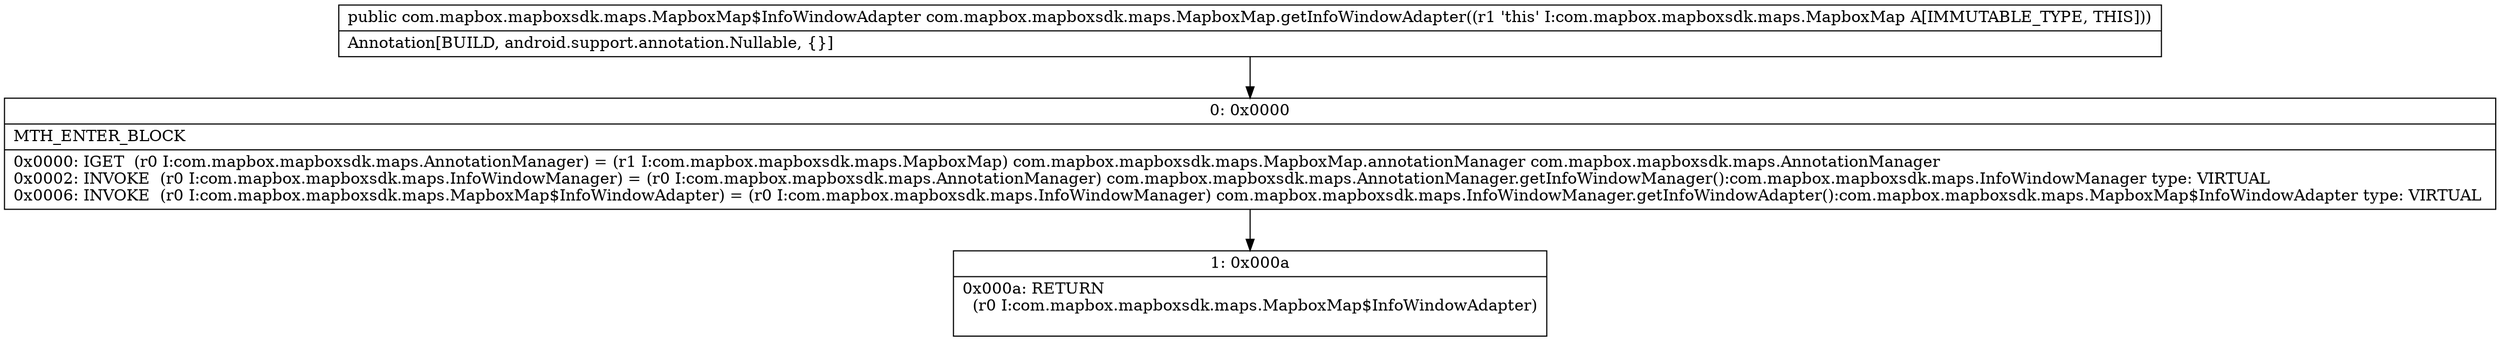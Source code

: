 digraph "CFG forcom.mapbox.mapboxsdk.maps.MapboxMap.getInfoWindowAdapter()Lcom\/mapbox\/mapboxsdk\/maps\/MapboxMap$InfoWindowAdapter;" {
Node_0 [shape=record,label="{0\:\ 0x0000|MTH_ENTER_BLOCK\l|0x0000: IGET  (r0 I:com.mapbox.mapboxsdk.maps.AnnotationManager) = (r1 I:com.mapbox.mapboxsdk.maps.MapboxMap) com.mapbox.mapboxsdk.maps.MapboxMap.annotationManager com.mapbox.mapboxsdk.maps.AnnotationManager \l0x0002: INVOKE  (r0 I:com.mapbox.mapboxsdk.maps.InfoWindowManager) = (r0 I:com.mapbox.mapboxsdk.maps.AnnotationManager) com.mapbox.mapboxsdk.maps.AnnotationManager.getInfoWindowManager():com.mapbox.mapboxsdk.maps.InfoWindowManager type: VIRTUAL \l0x0006: INVOKE  (r0 I:com.mapbox.mapboxsdk.maps.MapboxMap$InfoWindowAdapter) = (r0 I:com.mapbox.mapboxsdk.maps.InfoWindowManager) com.mapbox.mapboxsdk.maps.InfoWindowManager.getInfoWindowAdapter():com.mapbox.mapboxsdk.maps.MapboxMap$InfoWindowAdapter type: VIRTUAL \l}"];
Node_1 [shape=record,label="{1\:\ 0x000a|0x000a: RETURN  \l  (r0 I:com.mapbox.mapboxsdk.maps.MapboxMap$InfoWindowAdapter)\l \l}"];
MethodNode[shape=record,label="{public com.mapbox.mapboxsdk.maps.MapboxMap$InfoWindowAdapter com.mapbox.mapboxsdk.maps.MapboxMap.getInfoWindowAdapter((r1 'this' I:com.mapbox.mapboxsdk.maps.MapboxMap A[IMMUTABLE_TYPE, THIS]))  | Annotation[BUILD, android.support.annotation.Nullable, \{\}]\l}"];
MethodNode -> Node_0;
Node_0 -> Node_1;
}


